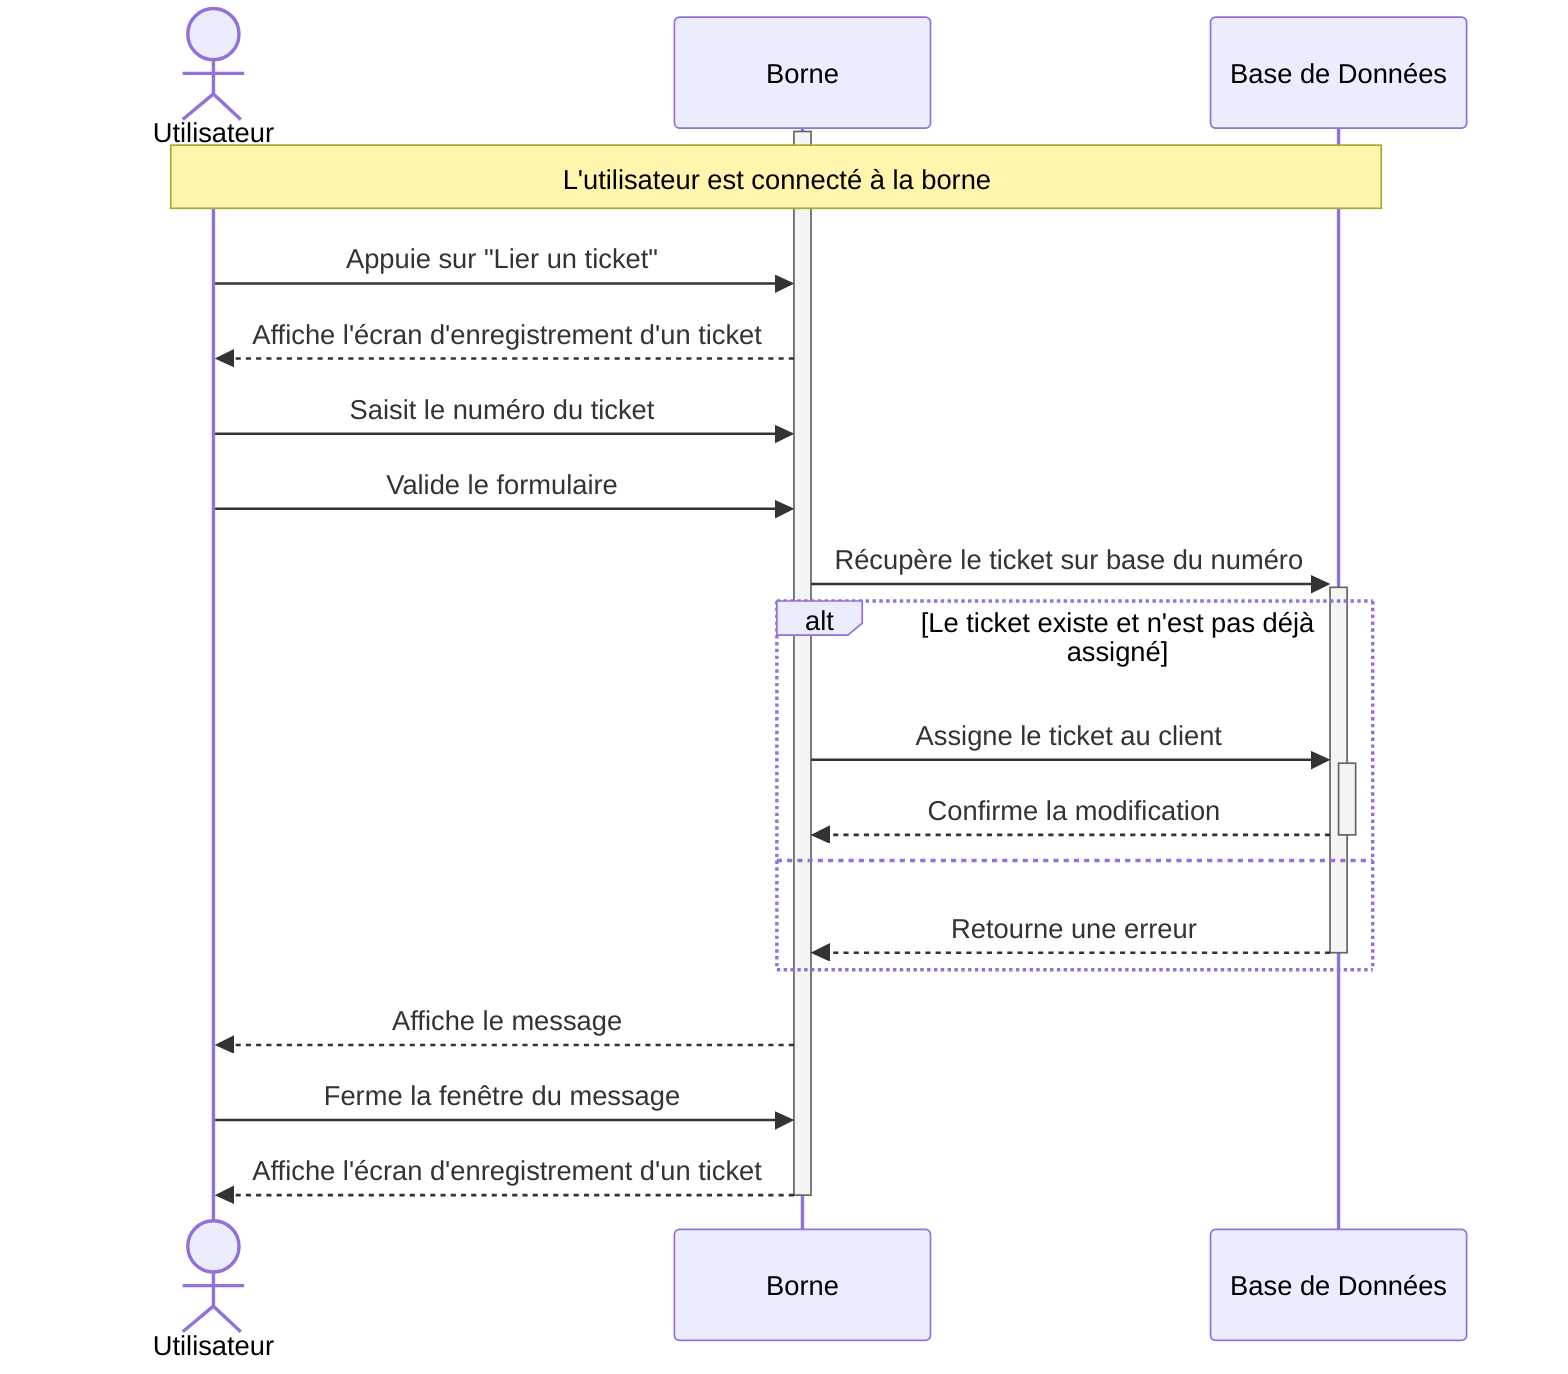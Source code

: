 sequenceDiagram
    actor U as Utilisateur
    participant B as Borne
    participant DB as Base de Données
    activate B

    Note over U, DB: L'utilisateur est connecté à la borne

    U->>B: Appuie sur "Lier un ticket"
    B-->>U: Affiche l'écran d'enregistrement d'un ticket
    U->>B: Saisit le numéro du ticket
    U->>B: Valide le formulaire
    B->>+DB: Récupère le ticket sur base du numéro

    alt Le ticket existe et n'est pas déjà assigné
        B->>+DB: Assigne le ticket au client
        DB-->>-B: Confirme la modification
    else
        DB-->>-B: Retourne une erreur
    end

    B-->>U: Affiche le message
    U->>B: Ferme la fenêtre du message
    B-->>U: Affiche l'écran d'enregistrement d'un ticket

    deactivate B